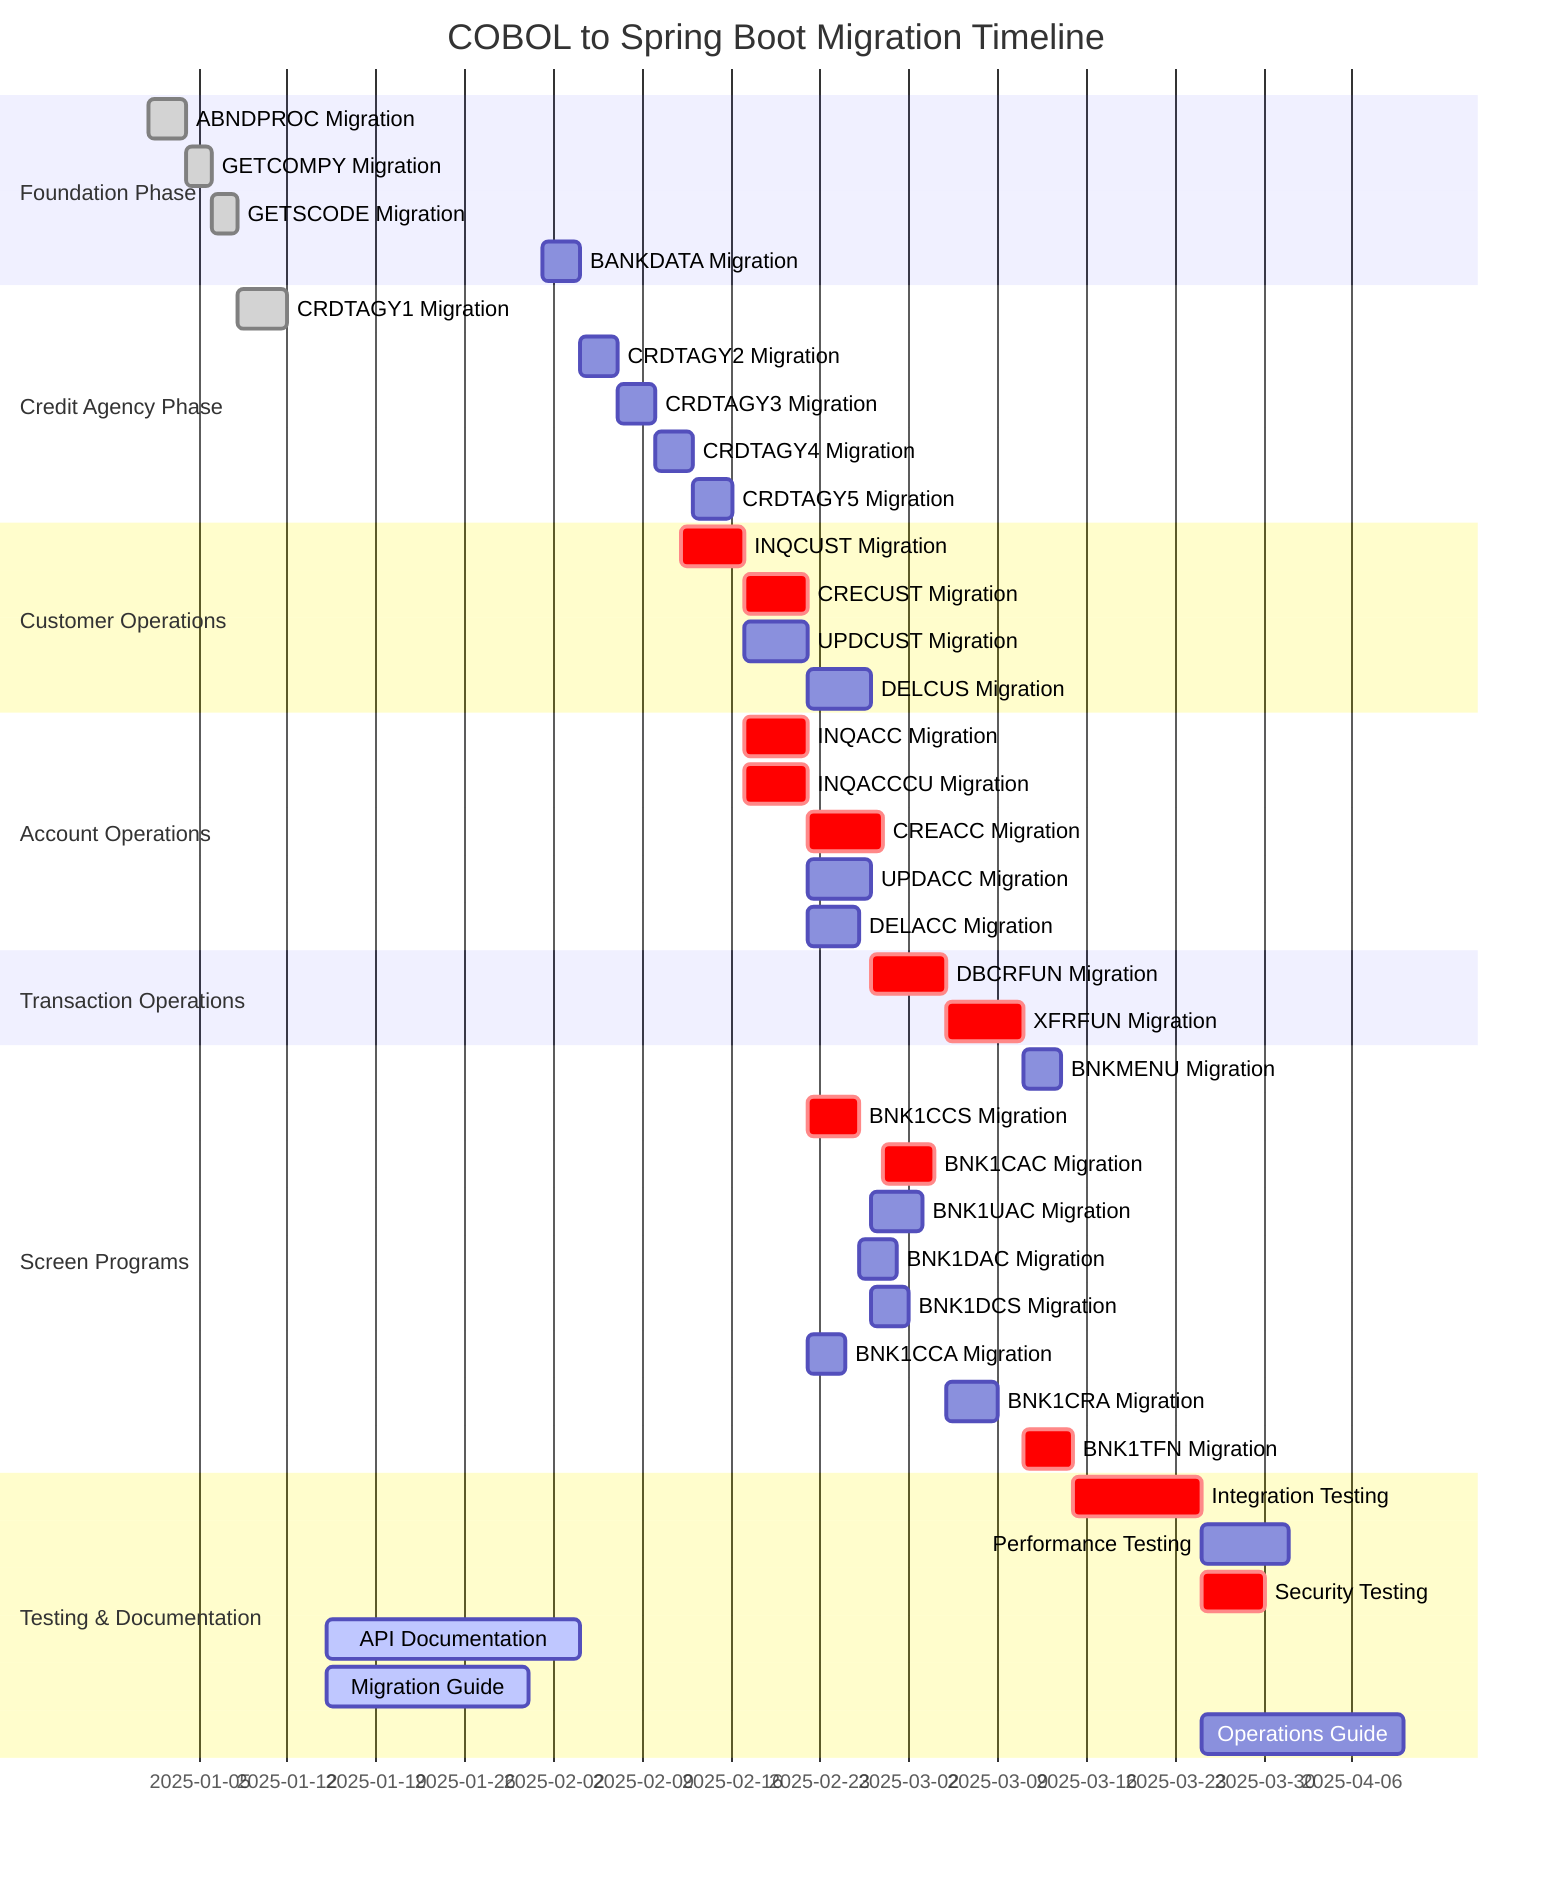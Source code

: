 gantt
    title COBOL to Spring Boot Migration Timeline
    dateFormat YYYY-MM-DD
    
    section Foundation Phase
    ABNDPROC Migration                  :done, abndproc, 2025-01-01, 3d
    GETCOMPY Migration                  :done, getcompy, 2025-01-04, 2d
    GETSCODE Migration                  :done, getscode, 2025-01-06, 2d
    BANKDATA Migration                  :bankdata, 2025-02-01, 3d
    
    section Credit Agency Phase
    CRDTAGY1 Migration                  :done, crdtagy1, 2025-01-08, 4d
    CRDTAGY2 Migration                  :crdtagy2, 2025-02-04, 3d
    CRDTAGY3 Migration                  :crdtagy3, after crdtagy2, 3d
    CRDTAGY4 Migration                  :crdtagy4, after crdtagy3, 3d
    CRDTAGY5 Migration                  :crdtagy5, after crdtagy4, 3d
    
    section Customer Operations
    INQCUST Migration                   :crit, inqcust, 2025-02-12, 5d
    CRECUST Migration                   :crit, crecust, after inqcust, 5d
    UPDCUST Migration                   :updcust, after inqcust, 5d
    DELCUS Migration                    :delcus, after crecust, 5d
    
    section Account Operations
    INQACC Migration                    :crit, inqacc, after inqcust, 5d
    INQACCCU Migration                  :crit, inqacccu, after inqcust, 5d
    CREACC Migration                    :crit, creacc, after inqacccu, 6d
    UPDACC Migration                    :updacc, after inqacc, 5d
    DELACC Migration                    :delacc, after inqacc, 4d
    
    section Transaction Operations
    DBCRFUN Migration                   :crit, dbcrfun, after updacc, 6d
    XFRFUN Migration                    :crit, xfrfun, after dbcrfun, 6d
    
    section Screen Programs
    BNKMENU Migration                   :bnkmenu, after xfrfun, 3d
    BNK1CCS Migration                   :crit, bnk1ccs, after crecust, 4d
    BNK1CAC Migration                   :crit, bnk1cac, after creacc, 4d
    BNK1UAC Migration                   :bnk1uac, after updacc, 4d
    BNK1DAC Migration                   :bnk1dac, after delacc, 3d
    BNK1DCS Migration                   :bnk1dcs, after delcus, 3d
    BNK1CCA Migration                   :bnk1cca, after inqacccu, 3d
    BNK1CRA Migration                   :bnk1cra, after dbcrfun, 4d
    BNK1TFN Migration                   :crit, bnk1tfn, after xfrfun, 4d
    
    section Testing & Documentation
    Integration Testing                 :crit, testing, after bnk1tfn, 10d
    Performance Testing                 :perf, after testing, 7d
    Security Testing                    :crit, security, after testing, 5d
    API Documentation                   :active, docs-api, 2025-01-15, 20d
    Migration Guide                     :active, docs-guide, 2025-01-15, 16d
    Operations Guide                    :docs-ops, after testing, 16d